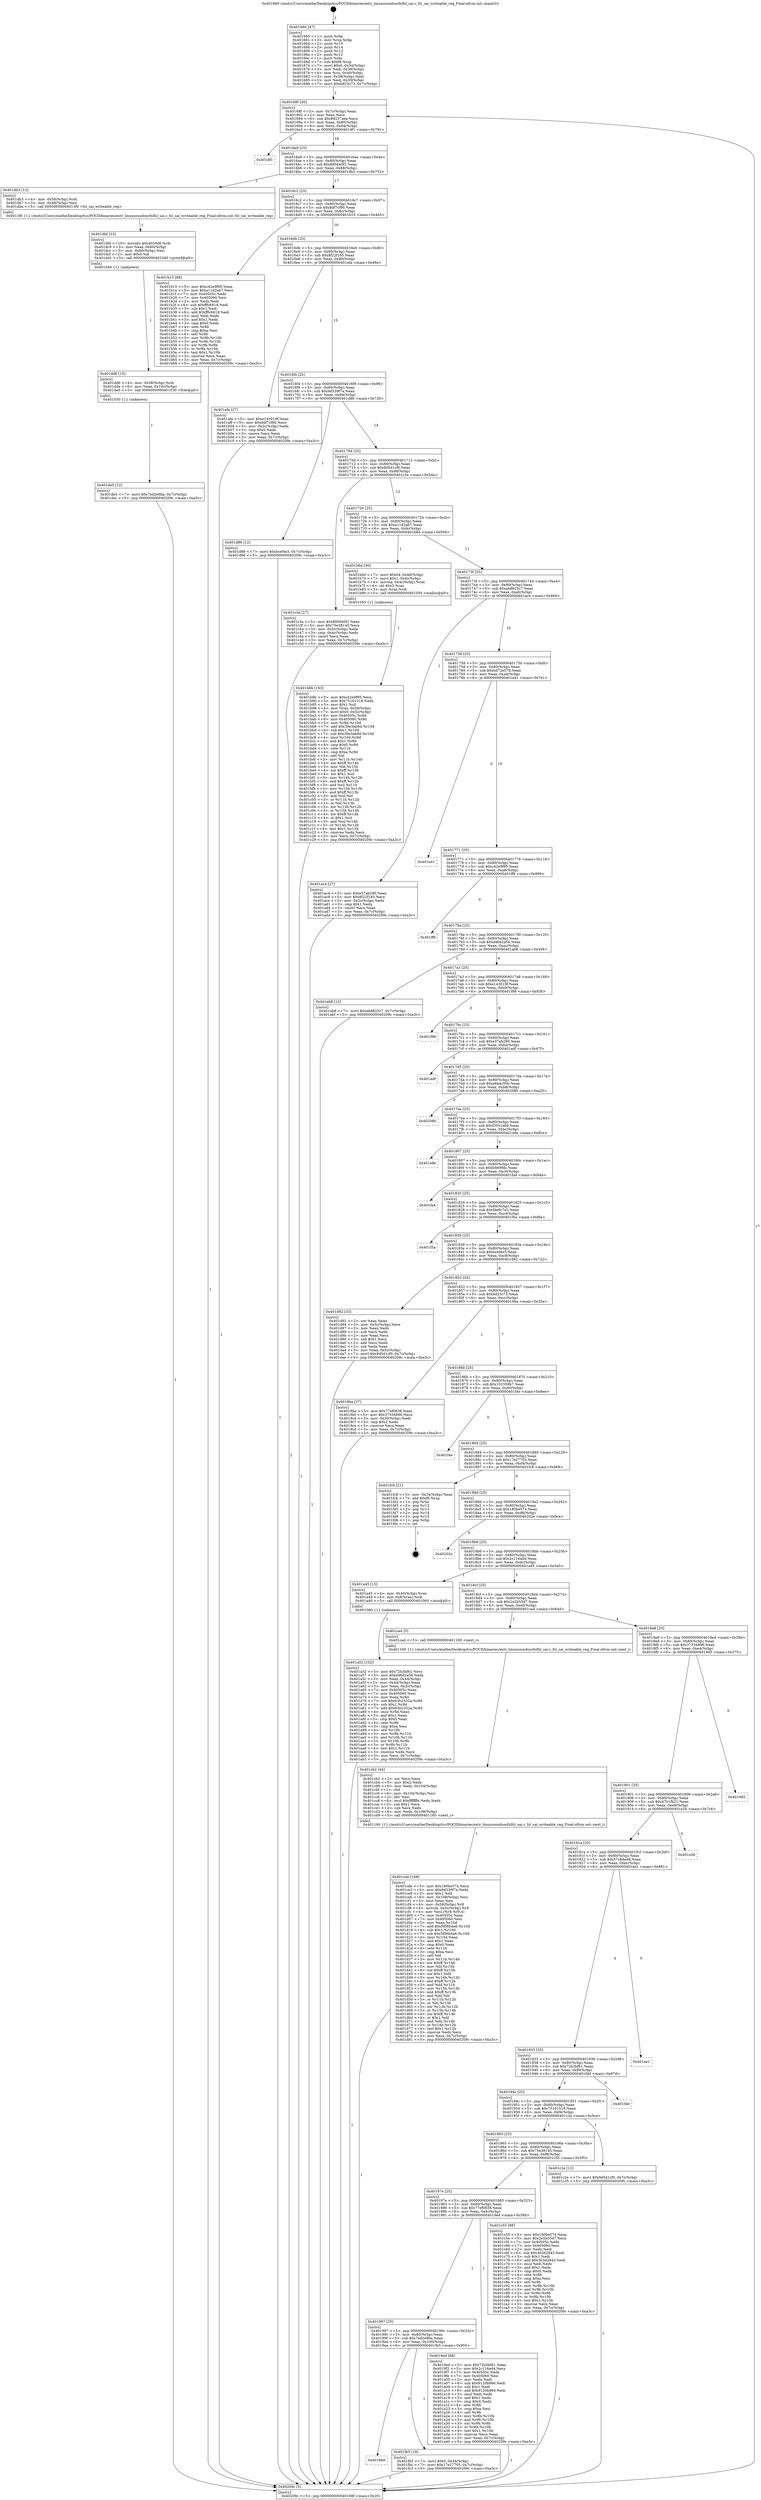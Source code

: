 digraph "0x401660" {
  label = "0x401660 (/mnt/c/Users/mathe/Desktop/tcc/POCII/binaries/extr_linuxsoundsocfslfsl_sai.c_fsl_sai_writeable_reg_Final-ollvm.out::main(0))"
  labelloc = "t"
  node[shape=record]

  Entry [label="",width=0.3,height=0.3,shape=circle,fillcolor=black,style=filled]
  "0x40168f" [label="{
     0x40168f [26]\l
     | [instrs]\l
     &nbsp;&nbsp;0x40168f \<+3\>: mov -0x7c(%rbp),%eax\l
     &nbsp;&nbsp;0x401692 \<+2\>: mov %eax,%ecx\l
     &nbsp;&nbsp;0x401694 \<+6\>: sub $0x89257aee,%ecx\l
     &nbsp;&nbsp;0x40169a \<+3\>: mov %eax,-0x80(%rbp)\l
     &nbsp;&nbsp;0x40169d \<+6\>: mov %ecx,-0x84(%rbp)\l
     &nbsp;&nbsp;0x4016a3 \<+6\>: je 0000000000401df1 \<main+0x791\>\l
  }"]
  "0x401df1" [label="{
     0x401df1\l
  }", style=dashed]
  "0x4016a9" [label="{
     0x4016a9 [25]\l
     | [instrs]\l
     &nbsp;&nbsp;0x4016a9 \<+5\>: jmp 00000000004016ae \<main+0x4e\>\l
     &nbsp;&nbsp;0x4016ae \<+3\>: mov -0x80(%rbp),%eax\l
     &nbsp;&nbsp;0x4016b1 \<+5\>: sub $0x895640f1,%eax\l
     &nbsp;&nbsp;0x4016b6 \<+6\>: mov %eax,-0x88(%rbp)\l
     &nbsp;&nbsp;0x4016bc \<+6\>: je 0000000000401db3 \<main+0x753\>\l
  }"]
  Exit [label="",width=0.3,height=0.3,shape=circle,fillcolor=black,style=filled,peripheries=2]
  "0x401db3" [label="{
     0x401db3 [12]\l
     | [instrs]\l
     &nbsp;&nbsp;0x401db3 \<+4\>: mov -0x58(%rbp),%rdi\l
     &nbsp;&nbsp;0x401db7 \<+3\>: mov -0x48(%rbp),%esi\l
     &nbsp;&nbsp;0x401dba \<+5\>: call 00000000004013f0 \<fsl_sai_writeable_reg\>\l
     | [calls]\l
     &nbsp;&nbsp;0x4013f0 \{1\} (/mnt/c/Users/mathe/Desktop/tcc/POCII/binaries/extr_linuxsoundsocfslfsl_sai.c_fsl_sai_writeable_reg_Final-ollvm.out::fsl_sai_writeable_reg)\l
  }"]
  "0x4016c2" [label="{
     0x4016c2 [25]\l
     | [instrs]\l
     &nbsp;&nbsp;0x4016c2 \<+5\>: jmp 00000000004016c7 \<main+0x67\>\l
     &nbsp;&nbsp;0x4016c7 \<+3\>: mov -0x80(%rbp),%eax\l
     &nbsp;&nbsp;0x4016ca \<+5\>: sub $0x8df7cf90,%eax\l
     &nbsp;&nbsp;0x4016cf \<+6\>: mov %eax,-0x8c(%rbp)\l
     &nbsp;&nbsp;0x4016d5 \<+6\>: je 0000000000401b15 \<main+0x4b5\>\l
  }"]
  "0x4019b0" [label="{
     0x4019b0\l
  }", style=dashed]
  "0x401b15" [label="{
     0x401b15 [88]\l
     | [instrs]\l
     &nbsp;&nbsp;0x401b15 \<+5\>: mov $0xc42e9f95,%eax\l
     &nbsp;&nbsp;0x401b1a \<+5\>: mov $0xa11d2ab7,%ecx\l
     &nbsp;&nbsp;0x401b1f \<+7\>: mov 0x40505c,%edx\l
     &nbsp;&nbsp;0x401b26 \<+7\>: mov 0x405060,%esi\l
     &nbsp;&nbsp;0x401b2d \<+2\>: mov %edx,%edi\l
     &nbsp;&nbsp;0x401b2f \<+6\>: sub $0xfffc6618,%edi\l
     &nbsp;&nbsp;0x401b35 \<+3\>: sub $0x1,%edi\l
     &nbsp;&nbsp;0x401b38 \<+6\>: add $0xfffc6618,%edi\l
     &nbsp;&nbsp;0x401b3e \<+3\>: imul %edi,%edx\l
     &nbsp;&nbsp;0x401b41 \<+3\>: and $0x1,%edx\l
     &nbsp;&nbsp;0x401b44 \<+3\>: cmp $0x0,%edx\l
     &nbsp;&nbsp;0x401b47 \<+4\>: sete %r8b\l
     &nbsp;&nbsp;0x401b4b \<+3\>: cmp $0xa,%esi\l
     &nbsp;&nbsp;0x401b4e \<+4\>: setl %r9b\l
     &nbsp;&nbsp;0x401b52 \<+3\>: mov %r8b,%r10b\l
     &nbsp;&nbsp;0x401b55 \<+3\>: and %r9b,%r10b\l
     &nbsp;&nbsp;0x401b58 \<+3\>: xor %r9b,%r8b\l
     &nbsp;&nbsp;0x401b5b \<+3\>: or %r8b,%r10b\l
     &nbsp;&nbsp;0x401b5e \<+4\>: test $0x1,%r10b\l
     &nbsp;&nbsp;0x401b62 \<+3\>: cmovne %ecx,%eax\l
     &nbsp;&nbsp;0x401b65 \<+3\>: mov %eax,-0x7c(%rbp)\l
     &nbsp;&nbsp;0x401b68 \<+5\>: jmp 000000000040209c \<main+0xa3c\>\l
  }"]
  "0x4016db" [label="{
     0x4016db [25]\l
     | [instrs]\l
     &nbsp;&nbsp;0x4016db \<+5\>: jmp 00000000004016e0 \<main+0x80\>\l
     &nbsp;&nbsp;0x4016e0 \<+3\>: mov -0x80(%rbp),%eax\l
     &nbsp;&nbsp;0x4016e3 \<+5\>: sub $0x8f22f165,%eax\l
     &nbsp;&nbsp;0x4016e8 \<+6\>: mov %eax,-0x90(%rbp)\l
     &nbsp;&nbsp;0x4016ee \<+6\>: je 0000000000401afa \<main+0x49a\>\l
  }"]
  "0x401fb5" [label="{
     0x401fb5 [19]\l
     | [instrs]\l
     &nbsp;&nbsp;0x401fb5 \<+7\>: movl $0x0,-0x34(%rbp)\l
     &nbsp;&nbsp;0x401fbc \<+7\>: movl $0x17e27705,-0x7c(%rbp)\l
     &nbsp;&nbsp;0x401fc3 \<+5\>: jmp 000000000040209c \<main+0xa3c\>\l
  }"]
  "0x401afa" [label="{
     0x401afa [27]\l
     | [instrs]\l
     &nbsp;&nbsp;0x401afa \<+5\>: mov $0xe143019f,%eax\l
     &nbsp;&nbsp;0x401aff \<+5\>: mov $0x8df7cf90,%ecx\l
     &nbsp;&nbsp;0x401b04 \<+3\>: mov -0x2c(%rbp),%edx\l
     &nbsp;&nbsp;0x401b07 \<+3\>: cmp $0x0,%edx\l
     &nbsp;&nbsp;0x401b0a \<+3\>: cmove %ecx,%eax\l
     &nbsp;&nbsp;0x401b0d \<+3\>: mov %eax,-0x7c(%rbp)\l
     &nbsp;&nbsp;0x401b10 \<+5\>: jmp 000000000040209c \<main+0xa3c\>\l
  }"]
  "0x4016f4" [label="{
     0x4016f4 [25]\l
     | [instrs]\l
     &nbsp;&nbsp;0x4016f4 \<+5\>: jmp 00000000004016f9 \<main+0x99\>\l
     &nbsp;&nbsp;0x4016f9 \<+3\>: mov -0x80(%rbp),%eax\l
     &nbsp;&nbsp;0x4016fc \<+5\>: sub $0x9d539f7a,%eax\l
     &nbsp;&nbsp;0x401701 \<+6\>: mov %eax,-0x94(%rbp)\l
     &nbsp;&nbsp;0x401707 \<+6\>: je 0000000000401d86 \<main+0x726\>\l
  }"]
  "0x401de5" [label="{
     0x401de5 [12]\l
     | [instrs]\l
     &nbsp;&nbsp;0x401de5 \<+7\>: movl $0x7ed2e9ba,-0x7c(%rbp)\l
     &nbsp;&nbsp;0x401dec \<+5\>: jmp 000000000040209c \<main+0xa3c\>\l
  }"]
  "0x401d86" [label="{
     0x401d86 [12]\l
     | [instrs]\l
     &nbsp;&nbsp;0x401d86 \<+7\>: movl $0xbcef4e3,-0x7c(%rbp)\l
     &nbsp;&nbsp;0x401d8d \<+5\>: jmp 000000000040209c \<main+0xa3c\>\l
  }"]
  "0x40170d" [label="{
     0x40170d [25]\l
     | [instrs]\l
     &nbsp;&nbsp;0x40170d \<+5\>: jmp 0000000000401712 \<main+0xb2\>\l
     &nbsp;&nbsp;0x401712 \<+3\>: mov -0x80(%rbp),%eax\l
     &nbsp;&nbsp;0x401715 \<+5\>: sub $0x9d5d1cf0,%eax\l
     &nbsp;&nbsp;0x40171a \<+6\>: mov %eax,-0x98(%rbp)\l
     &nbsp;&nbsp;0x401720 \<+6\>: je 0000000000401c3a \<main+0x5da\>\l
  }"]
  "0x401dd6" [label="{
     0x401dd6 [15]\l
     | [instrs]\l
     &nbsp;&nbsp;0x401dd6 \<+4\>: mov -0x58(%rbp),%rdi\l
     &nbsp;&nbsp;0x401dda \<+6\>: mov %eax,-0x10c(%rbp)\l
     &nbsp;&nbsp;0x401de0 \<+5\>: call 0000000000401030 \<free@plt\>\l
     | [calls]\l
     &nbsp;&nbsp;0x401030 \{1\} (unknown)\l
  }"]
  "0x401c3a" [label="{
     0x401c3a [27]\l
     | [instrs]\l
     &nbsp;&nbsp;0x401c3a \<+5\>: mov $0x895640f1,%eax\l
     &nbsp;&nbsp;0x401c3f \<+5\>: mov $0x75e38145,%ecx\l
     &nbsp;&nbsp;0x401c44 \<+3\>: mov -0x5c(%rbp),%edx\l
     &nbsp;&nbsp;0x401c47 \<+3\>: cmp -0x4c(%rbp),%edx\l
     &nbsp;&nbsp;0x401c4a \<+3\>: cmovl %ecx,%eax\l
     &nbsp;&nbsp;0x401c4d \<+3\>: mov %eax,-0x7c(%rbp)\l
     &nbsp;&nbsp;0x401c50 \<+5\>: jmp 000000000040209c \<main+0xa3c\>\l
  }"]
  "0x401726" [label="{
     0x401726 [25]\l
     | [instrs]\l
     &nbsp;&nbsp;0x401726 \<+5\>: jmp 000000000040172b \<main+0xcb\>\l
     &nbsp;&nbsp;0x40172b \<+3\>: mov -0x80(%rbp),%eax\l
     &nbsp;&nbsp;0x40172e \<+5\>: sub $0xa11d2ab7,%eax\l
     &nbsp;&nbsp;0x401733 \<+6\>: mov %eax,-0x9c(%rbp)\l
     &nbsp;&nbsp;0x401739 \<+6\>: je 0000000000401b6d \<main+0x50d\>\l
  }"]
  "0x401dbf" [label="{
     0x401dbf [23]\l
     | [instrs]\l
     &nbsp;&nbsp;0x401dbf \<+10\>: movabs $0x4030d6,%rdi\l
     &nbsp;&nbsp;0x401dc9 \<+3\>: mov %eax,-0x60(%rbp)\l
     &nbsp;&nbsp;0x401dcc \<+3\>: mov -0x60(%rbp),%esi\l
     &nbsp;&nbsp;0x401dcf \<+2\>: mov $0x0,%al\l
     &nbsp;&nbsp;0x401dd1 \<+5\>: call 0000000000401040 \<printf@plt\>\l
     | [calls]\l
     &nbsp;&nbsp;0x401040 \{1\} (unknown)\l
  }"]
  "0x401b6d" [label="{
     0x401b6d [30]\l
     | [instrs]\l
     &nbsp;&nbsp;0x401b6d \<+7\>: movl $0x64,-0x48(%rbp)\l
     &nbsp;&nbsp;0x401b74 \<+7\>: movl $0x1,-0x4c(%rbp)\l
     &nbsp;&nbsp;0x401b7b \<+4\>: movslq -0x4c(%rbp),%rax\l
     &nbsp;&nbsp;0x401b7f \<+4\>: shl $0x2,%rax\l
     &nbsp;&nbsp;0x401b83 \<+3\>: mov %rax,%rdi\l
     &nbsp;&nbsp;0x401b86 \<+5\>: call 0000000000401050 \<malloc@plt\>\l
     | [calls]\l
     &nbsp;&nbsp;0x401050 \{1\} (unknown)\l
  }"]
  "0x40173f" [label="{
     0x40173f [25]\l
     | [instrs]\l
     &nbsp;&nbsp;0x40173f \<+5\>: jmp 0000000000401744 \<main+0xe4\>\l
     &nbsp;&nbsp;0x401744 \<+3\>: mov -0x80(%rbp),%eax\l
     &nbsp;&nbsp;0x401747 \<+5\>: sub $0xab8825c7,%eax\l
     &nbsp;&nbsp;0x40174c \<+6\>: mov %eax,-0xa0(%rbp)\l
     &nbsp;&nbsp;0x401752 \<+6\>: je 0000000000401ac4 \<main+0x464\>\l
  }"]
  "0x401cde" [label="{
     0x401cde [168]\l
     | [instrs]\l
     &nbsp;&nbsp;0x401cde \<+5\>: mov $0x180be574,%ecx\l
     &nbsp;&nbsp;0x401ce3 \<+5\>: mov $0x9d539f7a,%edx\l
     &nbsp;&nbsp;0x401ce8 \<+3\>: mov $0x1,%dil\l
     &nbsp;&nbsp;0x401ceb \<+6\>: mov -0x108(%rbp),%esi\l
     &nbsp;&nbsp;0x401cf1 \<+3\>: imul %eax,%esi\l
     &nbsp;&nbsp;0x401cf4 \<+4\>: mov -0x58(%rbp),%r8\l
     &nbsp;&nbsp;0x401cf8 \<+4\>: movslq -0x5c(%rbp),%r9\l
     &nbsp;&nbsp;0x401cfc \<+4\>: mov %esi,(%r8,%r9,4)\l
     &nbsp;&nbsp;0x401d00 \<+7\>: mov 0x40505c,%eax\l
     &nbsp;&nbsp;0x401d07 \<+7\>: mov 0x405060,%esi\l
     &nbsp;&nbsp;0x401d0e \<+3\>: mov %eax,%r10d\l
     &nbsp;&nbsp;0x401d11 \<+7\>: add $0x5f06b4a6,%r10d\l
     &nbsp;&nbsp;0x401d18 \<+4\>: sub $0x1,%r10d\l
     &nbsp;&nbsp;0x401d1c \<+7\>: sub $0x5f06b4a6,%r10d\l
     &nbsp;&nbsp;0x401d23 \<+4\>: imul %r10d,%eax\l
     &nbsp;&nbsp;0x401d27 \<+3\>: and $0x1,%eax\l
     &nbsp;&nbsp;0x401d2a \<+3\>: cmp $0x0,%eax\l
     &nbsp;&nbsp;0x401d2d \<+4\>: sete %r11b\l
     &nbsp;&nbsp;0x401d31 \<+3\>: cmp $0xa,%esi\l
     &nbsp;&nbsp;0x401d34 \<+3\>: setl %bl\l
     &nbsp;&nbsp;0x401d37 \<+3\>: mov %r11b,%r14b\l
     &nbsp;&nbsp;0x401d3a \<+4\>: xor $0xff,%r14b\l
     &nbsp;&nbsp;0x401d3e \<+3\>: mov %bl,%r15b\l
     &nbsp;&nbsp;0x401d41 \<+4\>: xor $0xff,%r15b\l
     &nbsp;&nbsp;0x401d45 \<+4\>: xor $0x1,%dil\l
     &nbsp;&nbsp;0x401d49 \<+3\>: mov %r14b,%r12b\l
     &nbsp;&nbsp;0x401d4c \<+4\>: and $0xff,%r12b\l
     &nbsp;&nbsp;0x401d50 \<+3\>: and %dil,%r11b\l
     &nbsp;&nbsp;0x401d53 \<+3\>: mov %r15b,%r13b\l
     &nbsp;&nbsp;0x401d56 \<+4\>: and $0xff,%r13b\l
     &nbsp;&nbsp;0x401d5a \<+3\>: and %dil,%bl\l
     &nbsp;&nbsp;0x401d5d \<+3\>: or %r11b,%r12b\l
     &nbsp;&nbsp;0x401d60 \<+3\>: or %bl,%r13b\l
     &nbsp;&nbsp;0x401d63 \<+3\>: xor %r13b,%r12b\l
     &nbsp;&nbsp;0x401d66 \<+3\>: or %r15b,%r14b\l
     &nbsp;&nbsp;0x401d69 \<+4\>: xor $0xff,%r14b\l
     &nbsp;&nbsp;0x401d6d \<+4\>: or $0x1,%dil\l
     &nbsp;&nbsp;0x401d71 \<+3\>: and %dil,%r14b\l
     &nbsp;&nbsp;0x401d74 \<+3\>: or %r14b,%r12b\l
     &nbsp;&nbsp;0x401d77 \<+4\>: test $0x1,%r12b\l
     &nbsp;&nbsp;0x401d7b \<+3\>: cmovne %edx,%ecx\l
     &nbsp;&nbsp;0x401d7e \<+3\>: mov %ecx,-0x7c(%rbp)\l
     &nbsp;&nbsp;0x401d81 \<+5\>: jmp 000000000040209c \<main+0xa3c\>\l
  }"]
  "0x401ac4" [label="{
     0x401ac4 [27]\l
     | [instrs]\l
     &nbsp;&nbsp;0x401ac4 \<+5\>: mov $0xe37ab290,%eax\l
     &nbsp;&nbsp;0x401ac9 \<+5\>: mov $0x8f22f165,%ecx\l
     &nbsp;&nbsp;0x401ace \<+3\>: mov -0x2c(%rbp),%edx\l
     &nbsp;&nbsp;0x401ad1 \<+3\>: cmp $0x1,%edx\l
     &nbsp;&nbsp;0x401ad4 \<+3\>: cmovl %ecx,%eax\l
     &nbsp;&nbsp;0x401ad7 \<+3\>: mov %eax,-0x7c(%rbp)\l
     &nbsp;&nbsp;0x401ada \<+5\>: jmp 000000000040209c \<main+0xa3c\>\l
  }"]
  "0x401758" [label="{
     0x401758 [25]\l
     | [instrs]\l
     &nbsp;&nbsp;0x401758 \<+5\>: jmp 000000000040175d \<main+0xfd\>\l
     &nbsp;&nbsp;0x40175d \<+3\>: mov -0x80(%rbp),%eax\l
     &nbsp;&nbsp;0x401760 \<+5\>: sub $0xbd72e578,%eax\l
     &nbsp;&nbsp;0x401765 \<+6\>: mov %eax,-0xa4(%rbp)\l
     &nbsp;&nbsp;0x40176b \<+6\>: je 0000000000401e41 \<main+0x7e1\>\l
  }"]
  "0x401cb2" [label="{
     0x401cb2 [44]\l
     | [instrs]\l
     &nbsp;&nbsp;0x401cb2 \<+2\>: xor %ecx,%ecx\l
     &nbsp;&nbsp;0x401cb4 \<+5\>: mov $0x2,%edx\l
     &nbsp;&nbsp;0x401cb9 \<+6\>: mov %edx,-0x104(%rbp)\l
     &nbsp;&nbsp;0x401cbf \<+1\>: cltd\l
     &nbsp;&nbsp;0x401cc0 \<+6\>: mov -0x104(%rbp),%esi\l
     &nbsp;&nbsp;0x401cc6 \<+2\>: idiv %esi\l
     &nbsp;&nbsp;0x401cc8 \<+6\>: imul $0xfffffffe,%edx,%edx\l
     &nbsp;&nbsp;0x401cce \<+3\>: sub $0x1,%ecx\l
     &nbsp;&nbsp;0x401cd1 \<+2\>: sub %ecx,%edx\l
     &nbsp;&nbsp;0x401cd3 \<+6\>: mov %edx,-0x108(%rbp)\l
     &nbsp;&nbsp;0x401cd9 \<+5\>: call 0000000000401160 \<next_i\>\l
     | [calls]\l
     &nbsp;&nbsp;0x401160 \{1\} (/mnt/c/Users/mathe/Desktop/tcc/POCII/binaries/extr_linuxsoundsocfslfsl_sai.c_fsl_sai_writeable_reg_Final-ollvm.out::next_i)\l
  }"]
  "0x401e41" [label="{
     0x401e41\l
  }", style=dashed]
  "0x401771" [label="{
     0x401771 [25]\l
     | [instrs]\l
     &nbsp;&nbsp;0x401771 \<+5\>: jmp 0000000000401776 \<main+0x116\>\l
     &nbsp;&nbsp;0x401776 \<+3\>: mov -0x80(%rbp),%eax\l
     &nbsp;&nbsp;0x401779 \<+5\>: sub $0xc42e9f95,%eax\l
     &nbsp;&nbsp;0x40177e \<+6\>: mov %eax,-0xa8(%rbp)\l
     &nbsp;&nbsp;0x401784 \<+6\>: je 0000000000401ff9 \<main+0x999\>\l
  }"]
  "0x401b8b" [label="{
     0x401b8b [163]\l
     | [instrs]\l
     &nbsp;&nbsp;0x401b8b \<+5\>: mov $0xc42e9f95,%ecx\l
     &nbsp;&nbsp;0x401b90 \<+5\>: mov $0x75161518,%edx\l
     &nbsp;&nbsp;0x401b95 \<+3\>: mov $0x1,%sil\l
     &nbsp;&nbsp;0x401b98 \<+4\>: mov %rax,-0x58(%rbp)\l
     &nbsp;&nbsp;0x401b9c \<+7\>: movl $0x0,-0x5c(%rbp)\l
     &nbsp;&nbsp;0x401ba3 \<+8\>: mov 0x40505c,%r8d\l
     &nbsp;&nbsp;0x401bab \<+8\>: mov 0x405060,%r9d\l
     &nbsp;&nbsp;0x401bb3 \<+3\>: mov %r8d,%r10d\l
     &nbsp;&nbsp;0x401bb6 \<+7\>: add $0x39e3ab9d,%r10d\l
     &nbsp;&nbsp;0x401bbd \<+4\>: sub $0x1,%r10d\l
     &nbsp;&nbsp;0x401bc1 \<+7\>: sub $0x39e3ab9d,%r10d\l
     &nbsp;&nbsp;0x401bc8 \<+4\>: imul %r10d,%r8d\l
     &nbsp;&nbsp;0x401bcc \<+4\>: and $0x1,%r8d\l
     &nbsp;&nbsp;0x401bd0 \<+4\>: cmp $0x0,%r8d\l
     &nbsp;&nbsp;0x401bd4 \<+4\>: sete %r11b\l
     &nbsp;&nbsp;0x401bd8 \<+4\>: cmp $0xa,%r9d\l
     &nbsp;&nbsp;0x401bdc \<+3\>: setl %bl\l
     &nbsp;&nbsp;0x401bdf \<+3\>: mov %r11b,%r14b\l
     &nbsp;&nbsp;0x401be2 \<+4\>: xor $0xff,%r14b\l
     &nbsp;&nbsp;0x401be6 \<+3\>: mov %bl,%r15b\l
     &nbsp;&nbsp;0x401be9 \<+4\>: xor $0xff,%r15b\l
     &nbsp;&nbsp;0x401bed \<+4\>: xor $0x1,%sil\l
     &nbsp;&nbsp;0x401bf1 \<+3\>: mov %r14b,%r12b\l
     &nbsp;&nbsp;0x401bf4 \<+4\>: and $0xff,%r12b\l
     &nbsp;&nbsp;0x401bf8 \<+3\>: and %sil,%r11b\l
     &nbsp;&nbsp;0x401bfb \<+3\>: mov %r15b,%r13b\l
     &nbsp;&nbsp;0x401bfe \<+4\>: and $0xff,%r13b\l
     &nbsp;&nbsp;0x401c02 \<+3\>: and %sil,%bl\l
     &nbsp;&nbsp;0x401c05 \<+3\>: or %r11b,%r12b\l
     &nbsp;&nbsp;0x401c08 \<+3\>: or %bl,%r13b\l
     &nbsp;&nbsp;0x401c0b \<+3\>: xor %r13b,%r12b\l
     &nbsp;&nbsp;0x401c0e \<+3\>: or %r15b,%r14b\l
     &nbsp;&nbsp;0x401c11 \<+4\>: xor $0xff,%r14b\l
     &nbsp;&nbsp;0x401c15 \<+4\>: or $0x1,%sil\l
     &nbsp;&nbsp;0x401c19 \<+3\>: and %sil,%r14b\l
     &nbsp;&nbsp;0x401c1c \<+3\>: or %r14b,%r12b\l
     &nbsp;&nbsp;0x401c1f \<+4\>: test $0x1,%r12b\l
     &nbsp;&nbsp;0x401c23 \<+3\>: cmovne %edx,%ecx\l
     &nbsp;&nbsp;0x401c26 \<+3\>: mov %ecx,-0x7c(%rbp)\l
     &nbsp;&nbsp;0x401c29 \<+5\>: jmp 000000000040209c \<main+0xa3c\>\l
  }"]
  "0x401ff9" [label="{
     0x401ff9\l
  }", style=dashed]
  "0x40178a" [label="{
     0x40178a [25]\l
     | [instrs]\l
     &nbsp;&nbsp;0x40178a \<+5\>: jmp 000000000040178f \<main+0x12f\>\l
     &nbsp;&nbsp;0x40178f \<+3\>: mov -0x80(%rbp),%eax\l
     &nbsp;&nbsp;0x401792 \<+5\>: sub $0xd46d2a56,%eax\l
     &nbsp;&nbsp;0x401797 \<+6\>: mov %eax,-0xac(%rbp)\l
     &nbsp;&nbsp;0x40179d \<+6\>: je 0000000000401ab8 \<main+0x458\>\l
  }"]
  "0x401a52" [label="{
     0x401a52 [102]\l
     | [instrs]\l
     &nbsp;&nbsp;0x401a52 \<+5\>: mov $0x72b3bf61,%ecx\l
     &nbsp;&nbsp;0x401a57 \<+5\>: mov $0xd46d2a56,%edx\l
     &nbsp;&nbsp;0x401a5c \<+3\>: mov %eax,-0x44(%rbp)\l
     &nbsp;&nbsp;0x401a5f \<+3\>: mov -0x44(%rbp),%eax\l
     &nbsp;&nbsp;0x401a62 \<+3\>: mov %eax,-0x2c(%rbp)\l
     &nbsp;&nbsp;0x401a65 \<+7\>: mov 0x40505c,%eax\l
     &nbsp;&nbsp;0x401a6c \<+7\>: mov 0x405060,%esi\l
     &nbsp;&nbsp;0x401a73 \<+3\>: mov %eax,%r8d\l
     &nbsp;&nbsp;0x401a76 \<+7\>: sub $0x63b2332a,%r8d\l
     &nbsp;&nbsp;0x401a7d \<+4\>: sub $0x1,%r8d\l
     &nbsp;&nbsp;0x401a81 \<+7\>: add $0x63b2332a,%r8d\l
     &nbsp;&nbsp;0x401a88 \<+4\>: imul %r8d,%eax\l
     &nbsp;&nbsp;0x401a8c \<+3\>: and $0x1,%eax\l
     &nbsp;&nbsp;0x401a8f \<+3\>: cmp $0x0,%eax\l
     &nbsp;&nbsp;0x401a92 \<+4\>: sete %r9b\l
     &nbsp;&nbsp;0x401a96 \<+3\>: cmp $0xa,%esi\l
     &nbsp;&nbsp;0x401a99 \<+4\>: setl %r10b\l
     &nbsp;&nbsp;0x401a9d \<+3\>: mov %r9b,%r11b\l
     &nbsp;&nbsp;0x401aa0 \<+3\>: and %r10b,%r11b\l
     &nbsp;&nbsp;0x401aa3 \<+3\>: xor %r10b,%r9b\l
     &nbsp;&nbsp;0x401aa6 \<+3\>: or %r9b,%r11b\l
     &nbsp;&nbsp;0x401aa9 \<+4\>: test $0x1,%r11b\l
     &nbsp;&nbsp;0x401aad \<+3\>: cmovne %edx,%ecx\l
     &nbsp;&nbsp;0x401ab0 \<+3\>: mov %ecx,-0x7c(%rbp)\l
     &nbsp;&nbsp;0x401ab3 \<+5\>: jmp 000000000040209c \<main+0xa3c\>\l
  }"]
  "0x401ab8" [label="{
     0x401ab8 [12]\l
     | [instrs]\l
     &nbsp;&nbsp;0x401ab8 \<+7\>: movl $0xab8825c7,-0x7c(%rbp)\l
     &nbsp;&nbsp;0x401abf \<+5\>: jmp 000000000040209c \<main+0xa3c\>\l
  }"]
  "0x4017a3" [label="{
     0x4017a3 [25]\l
     | [instrs]\l
     &nbsp;&nbsp;0x4017a3 \<+5\>: jmp 00000000004017a8 \<main+0x148\>\l
     &nbsp;&nbsp;0x4017a8 \<+3\>: mov -0x80(%rbp),%eax\l
     &nbsp;&nbsp;0x4017ab \<+5\>: sub $0xe143019f,%eax\l
     &nbsp;&nbsp;0x4017b0 \<+6\>: mov %eax,-0xb0(%rbp)\l
     &nbsp;&nbsp;0x4017b6 \<+6\>: je 0000000000401f98 \<main+0x938\>\l
  }"]
  "0x401997" [label="{
     0x401997 [25]\l
     | [instrs]\l
     &nbsp;&nbsp;0x401997 \<+5\>: jmp 000000000040199c \<main+0x33c\>\l
     &nbsp;&nbsp;0x40199c \<+3\>: mov -0x80(%rbp),%eax\l
     &nbsp;&nbsp;0x40199f \<+5\>: sub $0x7ed2e9ba,%eax\l
     &nbsp;&nbsp;0x4019a4 \<+6\>: mov %eax,-0x100(%rbp)\l
     &nbsp;&nbsp;0x4019aa \<+6\>: je 0000000000401fb5 \<main+0x955\>\l
  }"]
  "0x401f98" [label="{
     0x401f98\l
  }", style=dashed]
  "0x4017bc" [label="{
     0x4017bc [25]\l
     | [instrs]\l
     &nbsp;&nbsp;0x4017bc \<+5\>: jmp 00000000004017c1 \<main+0x161\>\l
     &nbsp;&nbsp;0x4017c1 \<+3\>: mov -0x80(%rbp),%eax\l
     &nbsp;&nbsp;0x4017c4 \<+5\>: sub $0xe37ab290,%eax\l
     &nbsp;&nbsp;0x4017c9 \<+6\>: mov %eax,-0xb4(%rbp)\l
     &nbsp;&nbsp;0x4017cf \<+6\>: je 0000000000401adf \<main+0x47f\>\l
  }"]
  "0x4019ed" [label="{
     0x4019ed [88]\l
     | [instrs]\l
     &nbsp;&nbsp;0x4019ed \<+5\>: mov $0x72b3bf61,%eax\l
     &nbsp;&nbsp;0x4019f2 \<+5\>: mov $0x2c116ad4,%ecx\l
     &nbsp;&nbsp;0x4019f7 \<+7\>: mov 0x40505c,%edx\l
     &nbsp;&nbsp;0x4019fe \<+7\>: mov 0x405060,%esi\l
     &nbsp;&nbsp;0x401a05 \<+2\>: mov %edx,%edi\l
     &nbsp;&nbsp;0x401a07 \<+6\>: sub $0x9120b966,%edi\l
     &nbsp;&nbsp;0x401a0d \<+3\>: sub $0x1,%edi\l
     &nbsp;&nbsp;0x401a10 \<+6\>: add $0x9120b966,%edi\l
     &nbsp;&nbsp;0x401a16 \<+3\>: imul %edi,%edx\l
     &nbsp;&nbsp;0x401a19 \<+3\>: and $0x1,%edx\l
     &nbsp;&nbsp;0x401a1c \<+3\>: cmp $0x0,%edx\l
     &nbsp;&nbsp;0x401a1f \<+4\>: sete %r8b\l
     &nbsp;&nbsp;0x401a23 \<+3\>: cmp $0xa,%esi\l
     &nbsp;&nbsp;0x401a26 \<+4\>: setl %r9b\l
     &nbsp;&nbsp;0x401a2a \<+3\>: mov %r8b,%r10b\l
     &nbsp;&nbsp;0x401a2d \<+3\>: and %r9b,%r10b\l
     &nbsp;&nbsp;0x401a30 \<+3\>: xor %r9b,%r8b\l
     &nbsp;&nbsp;0x401a33 \<+3\>: or %r8b,%r10b\l
     &nbsp;&nbsp;0x401a36 \<+4\>: test $0x1,%r10b\l
     &nbsp;&nbsp;0x401a3a \<+3\>: cmovne %ecx,%eax\l
     &nbsp;&nbsp;0x401a3d \<+3\>: mov %eax,-0x7c(%rbp)\l
     &nbsp;&nbsp;0x401a40 \<+5\>: jmp 000000000040209c \<main+0xa3c\>\l
  }"]
  "0x401adf" [label="{
     0x401adf\l
  }", style=dashed]
  "0x4017d5" [label="{
     0x4017d5 [25]\l
     | [instrs]\l
     &nbsp;&nbsp;0x4017d5 \<+5\>: jmp 00000000004017da \<main+0x17a\>\l
     &nbsp;&nbsp;0x4017da \<+3\>: mov -0x80(%rbp),%eax\l
     &nbsp;&nbsp;0x4017dd \<+5\>: sub $0xe6a4c50b,%eax\l
     &nbsp;&nbsp;0x4017e2 \<+6\>: mov %eax,-0xb8(%rbp)\l
     &nbsp;&nbsp;0x4017e8 \<+6\>: je 0000000000402080 \<main+0xa20\>\l
  }"]
  "0x40197e" [label="{
     0x40197e [25]\l
     | [instrs]\l
     &nbsp;&nbsp;0x40197e \<+5\>: jmp 0000000000401983 \<main+0x323\>\l
     &nbsp;&nbsp;0x401983 \<+3\>: mov -0x80(%rbp),%eax\l
     &nbsp;&nbsp;0x401986 \<+5\>: sub $0x77ef0838,%eax\l
     &nbsp;&nbsp;0x40198b \<+6\>: mov %eax,-0xfc(%rbp)\l
     &nbsp;&nbsp;0x401991 \<+6\>: je 00000000004019ed \<main+0x38d\>\l
  }"]
  "0x402080" [label="{
     0x402080\l
  }", style=dashed]
  "0x4017ee" [label="{
     0x4017ee [25]\l
     | [instrs]\l
     &nbsp;&nbsp;0x4017ee \<+5\>: jmp 00000000004017f3 \<main+0x193\>\l
     &nbsp;&nbsp;0x4017f3 \<+3\>: mov -0x80(%rbp),%eax\l
     &nbsp;&nbsp;0x4017f6 \<+5\>: sub $0xf3551eb9,%eax\l
     &nbsp;&nbsp;0x4017fb \<+6\>: mov %eax,-0xbc(%rbp)\l
     &nbsp;&nbsp;0x401801 \<+6\>: je 0000000000401e8e \<main+0x82e\>\l
  }"]
  "0x401c55" [label="{
     0x401c55 [88]\l
     | [instrs]\l
     &nbsp;&nbsp;0x401c55 \<+5\>: mov $0x180be574,%eax\l
     &nbsp;&nbsp;0x401c5a \<+5\>: mov $0x2e2b55d7,%ecx\l
     &nbsp;&nbsp;0x401c5f \<+7\>: mov 0x40505c,%edx\l
     &nbsp;&nbsp;0x401c66 \<+7\>: mov 0x405060,%esi\l
     &nbsp;&nbsp;0x401c6d \<+2\>: mov %edx,%edi\l
     &nbsp;&nbsp;0x401c6f \<+6\>: sub $0x363d2843,%edi\l
     &nbsp;&nbsp;0x401c75 \<+3\>: sub $0x1,%edi\l
     &nbsp;&nbsp;0x401c78 \<+6\>: add $0x363d2843,%edi\l
     &nbsp;&nbsp;0x401c7e \<+3\>: imul %edi,%edx\l
     &nbsp;&nbsp;0x401c81 \<+3\>: and $0x1,%edx\l
     &nbsp;&nbsp;0x401c84 \<+3\>: cmp $0x0,%edx\l
     &nbsp;&nbsp;0x401c87 \<+4\>: sete %r8b\l
     &nbsp;&nbsp;0x401c8b \<+3\>: cmp $0xa,%esi\l
     &nbsp;&nbsp;0x401c8e \<+4\>: setl %r9b\l
     &nbsp;&nbsp;0x401c92 \<+3\>: mov %r8b,%r10b\l
     &nbsp;&nbsp;0x401c95 \<+3\>: and %r9b,%r10b\l
     &nbsp;&nbsp;0x401c98 \<+3\>: xor %r9b,%r8b\l
     &nbsp;&nbsp;0x401c9b \<+3\>: or %r8b,%r10b\l
     &nbsp;&nbsp;0x401c9e \<+4\>: test $0x1,%r10b\l
     &nbsp;&nbsp;0x401ca2 \<+3\>: cmovne %ecx,%eax\l
     &nbsp;&nbsp;0x401ca5 \<+3\>: mov %eax,-0x7c(%rbp)\l
     &nbsp;&nbsp;0x401ca8 \<+5\>: jmp 000000000040209c \<main+0xa3c\>\l
  }"]
  "0x401e8e" [label="{
     0x401e8e\l
  }", style=dashed]
  "0x401807" [label="{
     0x401807 [25]\l
     | [instrs]\l
     &nbsp;&nbsp;0x401807 \<+5\>: jmp 000000000040180c \<main+0x1ac\>\l
     &nbsp;&nbsp;0x40180c \<+3\>: mov -0x80(%rbp),%eax\l
     &nbsp;&nbsp;0x40180f \<+5\>: sub $0xfcb69fdc,%eax\l
     &nbsp;&nbsp;0x401814 \<+6\>: mov %eax,-0xc0(%rbp)\l
     &nbsp;&nbsp;0x40181a \<+6\>: je 0000000000401fa4 \<main+0x944\>\l
  }"]
  "0x401965" [label="{
     0x401965 [25]\l
     | [instrs]\l
     &nbsp;&nbsp;0x401965 \<+5\>: jmp 000000000040196a \<main+0x30a\>\l
     &nbsp;&nbsp;0x40196a \<+3\>: mov -0x80(%rbp),%eax\l
     &nbsp;&nbsp;0x40196d \<+5\>: sub $0x75e38145,%eax\l
     &nbsp;&nbsp;0x401972 \<+6\>: mov %eax,-0xf8(%rbp)\l
     &nbsp;&nbsp;0x401978 \<+6\>: je 0000000000401c55 \<main+0x5f5\>\l
  }"]
  "0x401fa4" [label="{
     0x401fa4\l
  }", style=dashed]
  "0x401820" [label="{
     0x401820 [25]\l
     | [instrs]\l
     &nbsp;&nbsp;0x401820 \<+5\>: jmp 0000000000401825 \<main+0x1c5\>\l
     &nbsp;&nbsp;0x401825 \<+3\>: mov -0x80(%rbp),%eax\l
     &nbsp;&nbsp;0x401828 \<+5\>: sub $0xfde8c7e2,%eax\l
     &nbsp;&nbsp;0x40182d \<+6\>: mov %eax,-0xc4(%rbp)\l
     &nbsp;&nbsp;0x401833 \<+6\>: je 0000000000401f5a \<main+0x8fa\>\l
  }"]
  "0x401c2e" [label="{
     0x401c2e [12]\l
     | [instrs]\l
     &nbsp;&nbsp;0x401c2e \<+7\>: movl $0x9d5d1cf0,-0x7c(%rbp)\l
     &nbsp;&nbsp;0x401c35 \<+5\>: jmp 000000000040209c \<main+0xa3c\>\l
  }"]
  "0x401f5a" [label="{
     0x401f5a\l
  }", style=dashed]
  "0x401839" [label="{
     0x401839 [25]\l
     | [instrs]\l
     &nbsp;&nbsp;0x401839 \<+5\>: jmp 000000000040183e \<main+0x1de\>\l
     &nbsp;&nbsp;0x40183e \<+3\>: mov -0x80(%rbp),%eax\l
     &nbsp;&nbsp;0x401841 \<+5\>: sub $0xbcef4e3,%eax\l
     &nbsp;&nbsp;0x401846 \<+6\>: mov %eax,-0xc8(%rbp)\l
     &nbsp;&nbsp;0x40184c \<+6\>: je 0000000000401d92 \<main+0x732\>\l
  }"]
  "0x40194c" [label="{
     0x40194c [25]\l
     | [instrs]\l
     &nbsp;&nbsp;0x40194c \<+5\>: jmp 0000000000401951 \<main+0x2f1\>\l
     &nbsp;&nbsp;0x401951 \<+3\>: mov -0x80(%rbp),%eax\l
     &nbsp;&nbsp;0x401954 \<+5\>: sub $0x75161518,%eax\l
     &nbsp;&nbsp;0x401959 \<+6\>: mov %eax,-0xf4(%rbp)\l
     &nbsp;&nbsp;0x40195f \<+6\>: je 0000000000401c2e \<main+0x5ce\>\l
  }"]
  "0x401d92" [label="{
     0x401d92 [33]\l
     | [instrs]\l
     &nbsp;&nbsp;0x401d92 \<+2\>: xor %eax,%eax\l
     &nbsp;&nbsp;0x401d94 \<+3\>: mov -0x5c(%rbp),%ecx\l
     &nbsp;&nbsp;0x401d97 \<+2\>: mov %eax,%edx\l
     &nbsp;&nbsp;0x401d99 \<+2\>: sub %ecx,%edx\l
     &nbsp;&nbsp;0x401d9b \<+2\>: mov %eax,%ecx\l
     &nbsp;&nbsp;0x401d9d \<+3\>: sub $0x1,%ecx\l
     &nbsp;&nbsp;0x401da0 \<+2\>: add %ecx,%edx\l
     &nbsp;&nbsp;0x401da2 \<+2\>: sub %edx,%eax\l
     &nbsp;&nbsp;0x401da4 \<+3\>: mov %eax,-0x5c(%rbp)\l
     &nbsp;&nbsp;0x401da7 \<+7\>: movl $0x9d5d1cf0,-0x7c(%rbp)\l
     &nbsp;&nbsp;0x401dae \<+5\>: jmp 000000000040209c \<main+0xa3c\>\l
  }"]
  "0x401852" [label="{
     0x401852 [25]\l
     | [instrs]\l
     &nbsp;&nbsp;0x401852 \<+5\>: jmp 0000000000401857 \<main+0x1f7\>\l
     &nbsp;&nbsp;0x401857 \<+3\>: mov -0x80(%rbp),%eax\l
     &nbsp;&nbsp;0x40185a \<+5\>: sub $0xbd23c73,%eax\l
     &nbsp;&nbsp;0x40185f \<+6\>: mov %eax,-0xcc(%rbp)\l
     &nbsp;&nbsp;0x401865 \<+6\>: je 00000000004019ba \<main+0x35a\>\l
  }"]
  "0x401fdd" [label="{
     0x401fdd\l
  }", style=dashed]
  "0x4019ba" [label="{
     0x4019ba [27]\l
     | [instrs]\l
     &nbsp;&nbsp;0x4019ba \<+5\>: mov $0x77ef0838,%eax\l
     &nbsp;&nbsp;0x4019bf \<+5\>: mov $0x37334896,%ecx\l
     &nbsp;&nbsp;0x4019c4 \<+3\>: mov -0x30(%rbp),%edx\l
     &nbsp;&nbsp;0x4019c7 \<+3\>: cmp $0x2,%edx\l
     &nbsp;&nbsp;0x4019ca \<+3\>: cmovne %ecx,%eax\l
     &nbsp;&nbsp;0x4019cd \<+3\>: mov %eax,-0x7c(%rbp)\l
     &nbsp;&nbsp;0x4019d0 \<+5\>: jmp 000000000040209c \<main+0xa3c\>\l
  }"]
  "0x40186b" [label="{
     0x40186b [25]\l
     | [instrs]\l
     &nbsp;&nbsp;0x40186b \<+5\>: jmp 0000000000401870 \<main+0x210\>\l
     &nbsp;&nbsp;0x401870 \<+3\>: mov -0x80(%rbp),%eax\l
     &nbsp;&nbsp;0x401873 \<+5\>: sub $0x102358b7,%eax\l
     &nbsp;&nbsp;0x401878 \<+6\>: mov %eax,-0xd0(%rbp)\l
     &nbsp;&nbsp;0x40187e \<+6\>: je 0000000000401f4e \<main+0x8ee\>\l
  }"]
  "0x40209c" [label="{
     0x40209c [5]\l
     | [instrs]\l
     &nbsp;&nbsp;0x40209c \<+5\>: jmp 000000000040168f \<main+0x2f\>\l
  }"]
  "0x401660" [label="{
     0x401660 [47]\l
     | [instrs]\l
     &nbsp;&nbsp;0x401660 \<+1\>: push %rbp\l
     &nbsp;&nbsp;0x401661 \<+3\>: mov %rsp,%rbp\l
     &nbsp;&nbsp;0x401664 \<+2\>: push %r15\l
     &nbsp;&nbsp;0x401666 \<+2\>: push %r14\l
     &nbsp;&nbsp;0x401668 \<+2\>: push %r13\l
     &nbsp;&nbsp;0x40166a \<+2\>: push %r12\l
     &nbsp;&nbsp;0x40166c \<+1\>: push %rbx\l
     &nbsp;&nbsp;0x40166d \<+7\>: sub $0xf8,%rsp\l
     &nbsp;&nbsp;0x401674 \<+7\>: movl $0x0,-0x34(%rbp)\l
     &nbsp;&nbsp;0x40167b \<+3\>: mov %edi,-0x38(%rbp)\l
     &nbsp;&nbsp;0x40167e \<+4\>: mov %rsi,-0x40(%rbp)\l
     &nbsp;&nbsp;0x401682 \<+3\>: mov -0x38(%rbp),%edi\l
     &nbsp;&nbsp;0x401685 \<+3\>: mov %edi,-0x30(%rbp)\l
     &nbsp;&nbsp;0x401688 \<+7\>: movl $0xbd23c73,-0x7c(%rbp)\l
  }"]
  "0x401933" [label="{
     0x401933 [25]\l
     | [instrs]\l
     &nbsp;&nbsp;0x401933 \<+5\>: jmp 0000000000401938 \<main+0x2d8\>\l
     &nbsp;&nbsp;0x401938 \<+3\>: mov -0x80(%rbp),%eax\l
     &nbsp;&nbsp;0x40193b \<+5\>: sub $0x72b3bf61,%eax\l
     &nbsp;&nbsp;0x401940 \<+6\>: mov %eax,-0xf0(%rbp)\l
     &nbsp;&nbsp;0x401946 \<+6\>: je 0000000000401fdd \<main+0x97d\>\l
  }"]
  "0x401f4e" [label="{
     0x401f4e\l
  }", style=dashed]
  "0x401884" [label="{
     0x401884 [25]\l
     | [instrs]\l
     &nbsp;&nbsp;0x401884 \<+5\>: jmp 0000000000401889 \<main+0x229\>\l
     &nbsp;&nbsp;0x401889 \<+3\>: mov -0x80(%rbp),%eax\l
     &nbsp;&nbsp;0x40188c \<+5\>: sub $0x17e27705,%eax\l
     &nbsp;&nbsp;0x401891 \<+6\>: mov %eax,-0xd4(%rbp)\l
     &nbsp;&nbsp;0x401897 \<+6\>: je 0000000000401fc8 \<main+0x968\>\l
  }"]
  "0x401ee1" [label="{
     0x401ee1\l
  }", style=dashed]
  "0x401fc8" [label="{
     0x401fc8 [21]\l
     | [instrs]\l
     &nbsp;&nbsp;0x401fc8 \<+3\>: mov -0x34(%rbp),%eax\l
     &nbsp;&nbsp;0x401fcb \<+7\>: add $0xf8,%rsp\l
     &nbsp;&nbsp;0x401fd2 \<+1\>: pop %rbx\l
     &nbsp;&nbsp;0x401fd3 \<+2\>: pop %r12\l
     &nbsp;&nbsp;0x401fd5 \<+2\>: pop %r13\l
     &nbsp;&nbsp;0x401fd7 \<+2\>: pop %r14\l
     &nbsp;&nbsp;0x401fd9 \<+2\>: pop %r15\l
     &nbsp;&nbsp;0x401fdb \<+1\>: pop %rbp\l
     &nbsp;&nbsp;0x401fdc \<+1\>: ret\l
  }"]
  "0x40189d" [label="{
     0x40189d [25]\l
     | [instrs]\l
     &nbsp;&nbsp;0x40189d \<+5\>: jmp 00000000004018a2 \<main+0x242\>\l
     &nbsp;&nbsp;0x4018a2 \<+3\>: mov -0x80(%rbp),%eax\l
     &nbsp;&nbsp;0x4018a5 \<+5\>: sub $0x180be574,%eax\l
     &nbsp;&nbsp;0x4018aa \<+6\>: mov %eax,-0xd8(%rbp)\l
     &nbsp;&nbsp;0x4018b0 \<+6\>: je 000000000040202e \<main+0x9ce\>\l
  }"]
  "0x40191a" [label="{
     0x40191a [25]\l
     | [instrs]\l
     &nbsp;&nbsp;0x40191a \<+5\>: jmp 000000000040191f \<main+0x2bf\>\l
     &nbsp;&nbsp;0x40191f \<+3\>: mov -0x80(%rbp),%eax\l
     &nbsp;&nbsp;0x401922 \<+5\>: sub $0x57c8da48,%eax\l
     &nbsp;&nbsp;0x401927 \<+6\>: mov %eax,-0xec(%rbp)\l
     &nbsp;&nbsp;0x40192d \<+6\>: je 0000000000401ee1 \<main+0x881\>\l
  }"]
  "0x40202e" [label="{
     0x40202e\l
  }", style=dashed]
  "0x4018b6" [label="{
     0x4018b6 [25]\l
     | [instrs]\l
     &nbsp;&nbsp;0x4018b6 \<+5\>: jmp 00000000004018bb \<main+0x25b\>\l
     &nbsp;&nbsp;0x4018bb \<+3\>: mov -0x80(%rbp),%eax\l
     &nbsp;&nbsp;0x4018be \<+5\>: sub $0x2c116ad4,%eax\l
     &nbsp;&nbsp;0x4018c3 \<+6\>: mov %eax,-0xdc(%rbp)\l
     &nbsp;&nbsp;0x4018c9 \<+6\>: je 0000000000401a45 \<main+0x3e5\>\l
  }"]
  "0x401e26" [label="{
     0x401e26\l
  }", style=dashed]
  "0x401a45" [label="{
     0x401a45 [13]\l
     | [instrs]\l
     &nbsp;&nbsp;0x401a45 \<+4\>: mov -0x40(%rbp),%rax\l
     &nbsp;&nbsp;0x401a49 \<+4\>: mov 0x8(%rax),%rdi\l
     &nbsp;&nbsp;0x401a4d \<+5\>: call 0000000000401060 \<atoi@plt\>\l
     | [calls]\l
     &nbsp;&nbsp;0x401060 \{1\} (unknown)\l
  }"]
  "0x4018cf" [label="{
     0x4018cf [25]\l
     | [instrs]\l
     &nbsp;&nbsp;0x4018cf \<+5\>: jmp 00000000004018d4 \<main+0x274\>\l
     &nbsp;&nbsp;0x4018d4 \<+3\>: mov -0x80(%rbp),%eax\l
     &nbsp;&nbsp;0x4018d7 \<+5\>: sub $0x2e2b55d7,%eax\l
     &nbsp;&nbsp;0x4018dc \<+6\>: mov %eax,-0xe0(%rbp)\l
     &nbsp;&nbsp;0x4018e2 \<+6\>: je 0000000000401cad \<main+0x64d\>\l
  }"]
  "0x401901" [label="{
     0x401901 [25]\l
     | [instrs]\l
     &nbsp;&nbsp;0x401901 \<+5\>: jmp 0000000000401906 \<main+0x2a6\>\l
     &nbsp;&nbsp;0x401906 \<+3\>: mov -0x80(%rbp),%eax\l
     &nbsp;&nbsp;0x401909 \<+5\>: sub $0x47b1fb21,%eax\l
     &nbsp;&nbsp;0x40190e \<+6\>: mov %eax,-0xe8(%rbp)\l
     &nbsp;&nbsp;0x401914 \<+6\>: je 0000000000401e26 \<main+0x7c6\>\l
  }"]
  "0x401cad" [label="{
     0x401cad [5]\l
     | [instrs]\l
     &nbsp;&nbsp;0x401cad \<+5\>: call 0000000000401160 \<next_i\>\l
     | [calls]\l
     &nbsp;&nbsp;0x401160 \{1\} (/mnt/c/Users/mathe/Desktop/tcc/POCII/binaries/extr_linuxsoundsocfslfsl_sai.c_fsl_sai_writeable_reg_Final-ollvm.out::next_i)\l
  }"]
  "0x4018e8" [label="{
     0x4018e8 [25]\l
     | [instrs]\l
     &nbsp;&nbsp;0x4018e8 \<+5\>: jmp 00000000004018ed \<main+0x28d\>\l
     &nbsp;&nbsp;0x4018ed \<+3\>: mov -0x80(%rbp),%eax\l
     &nbsp;&nbsp;0x4018f0 \<+5\>: sub $0x37334896,%eax\l
     &nbsp;&nbsp;0x4018f5 \<+6\>: mov %eax,-0xe4(%rbp)\l
     &nbsp;&nbsp;0x4018fb \<+6\>: je 00000000004019d5 \<main+0x375\>\l
  }"]
  "0x4019d5" [label="{
     0x4019d5\l
  }", style=dashed]
  Entry -> "0x401660" [label=" 1"]
  "0x40168f" -> "0x401df1" [label=" 0"]
  "0x40168f" -> "0x4016a9" [label=" 18"]
  "0x401fc8" -> Exit [label=" 1"]
  "0x4016a9" -> "0x401db3" [label=" 1"]
  "0x4016a9" -> "0x4016c2" [label=" 17"]
  "0x401fb5" -> "0x40209c" [label=" 1"]
  "0x4016c2" -> "0x401b15" [label=" 1"]
  "0x4016c2" -> "0x4016db" [label=" 16"]
  "0x401997" -> "0x4019b0" [label=" 0"]
  "0x4016db" -> "0x401afa" [label=" 1"]
  "0x4016db" -> "0x4016f4" [label=" 15"]
  "0x401997" -> "0x401fb5" [label=" 1"]
  "0x4016f4" -> "0x401d86" [label=" 1"]
  "0x4016f4" -> "0x40170d" [label=" 14"]
  "0x401de5" -> "0x40209c" [label=" 1"]
  "0x40170d" -> "0x401c3a" [label=" 2"]
  "0x40170d" -> "0x401726" [label=" 12"]
  "0x401dd6" -> "0x401de5" [label=" 1"]
  "0x401726" -> "0x401b6d" [label=" 1"]
  "0x401726" -> "0x40173f" [label=" 11"]
  "0x401dbf" -> "0x401dd6" [label=" 1"]
  "0x40173f" -> "0x401ac4" [label=" 1"]
  "0x40173f" -> "0x401758" [label=" 10"]
  "0x401db3" -> "0x401dbf" [label=" 1"]
  "0x401758" -> "0x401e41" [label=" 0"]
  "0x401758" -> "0x401771" [label=" 10"]
  "0x401d92" -> "0x40209c" [label=" 1"]
  "0x401771" -> "0x401ff9" [label=" 0"]
  "0x401771" -> "0x40178a" [label=" 10"]
  "0x401d86" -> "0x40209c" [label=" 1"]
  "0x40178a" -> "0x401ab8" [label=" 1"]
  "0x40178a" -> "0x4017a3" [label=" 9"]
  "0x401cde" -> "0x40209c" [label=" 1"]
  "0x4017a3" -> "0x401f98" [label=" 0"]
  "0x4017a3" -> "0x4017bc" [label=" 9"]
  "0x401cb2" -> "0x401cde" [label=" 1"]
  "0x4017bc" -> "0x401adf" [label=" 0"]
  "0x4017bc" -> "0x4017d5" [label=" 9"]
  "0x401cad" -> "0x401cb2" [label=" 1"]
  "0x4017d5" -> "0x402080" [label=" 0"]
  "0x4017d5" -> "0x4017ee" [label=" 9"]
  "0x401c3a" -> "0x40209c" [label=" 2"]
  "0x4017ee" -> "0x401e8e" [label=" 0"]
  "0x4017ee" -> "0x401807" [label=" 9"]
  "0x401c2e" -> "0x40209c" [label=" 1"]
  "0x401807" -> "0x401fa4" [label=" 0"]
  "0x401807" -> "0x401820" [label=" 9"]
  "0x401b6d" -> "0x401b8b" [label=" 1"]
  "0x401820" -> "0x401f5a" [label=" 0"]
  "0x401820" -> "0x401839" [label=" 9"]
  "0x401b15" -> "0x40209c" [label=" 1"]
  "0x401839" -> "0x401d92" [label=" 1"]
  "0x401839" -> "0x401852" [label=" 8"]
  "0x401ac4" -> "0x40209c" [label=" 1"]
  "0x401852" -> "0x4019ba" [label=" 1"]
  "0x401852" -> "0x40186b" [label=" 7"]
  "0x4019ba" -> "0x40209c" [label=" 1"]
  "0x401660" -> "0x40168f" [label=" 1"]
  "0x40209c" -> "0x40168f" [label=" 17"]
  "0x401ab8" -> "0x40209c" [label=" 1"]
  "0x40186b" -> "0x401f4e" [label=" 0"]
  "0x40186b" -> "0x401884" [label=" 7"]
  "0x401a45" -> "0x401a52" [label=" 1"]
  "0x401884" -> "0x401fc8" [label=" 1"]
  "0x401884" -> "0x40189d" [label=" 6"]
  "0x4019ed" -> "0x40209c" [label=" 1"]
  "0x40189d" -> "0x40202e" [label=" 0"]
  "0x40189d" -> "0x4018b6" [label=" 6"]
  "0x40197e" -> "0x4019ed" [label=" 1"]
  "0x4018b6" -> "0x401a45" [label=" 1"]
  "0x4018b6" -> "0x4018cf" [label=" 5"]
  "0x401c55" -> "0x40209c" [label=" 1"]
  "0x4018cf" -> "0x401cad" [label=" 1"]
  "0x4018cf" -> "0x4018e8" [label=" 4"]
  "0x401965" -> "0x401c55" [label=" 1"]
  "0x4018e8" -> "0x4019d5" [label=" 0"]
  "0x4018e8" -> "0x401901" [label=" 4"]
  "0x401965" -> "0x40197e" [label=" 2"]
  "0x401901" -> "0x401e26" [label=" 0"]
  "0x401901" -> "0x40191a" [label=" 4"]
  "0x40197e" -> "0x401997" [label=" 1"]
  "0x40191a" -> "0x401ee1" [label=" 0"]
  "0x40191a" -> "0x401933" [label=" 4"]
  "0x401a52" -> "0x40209c" [label=" 1"]
  "0x401933" -> "0x401fdd" [label=" 0"]
  "0x401933" -> "0x40194c" [label=" 4"]
  "0x401afa" -> "0x40209c" [label=" 1"]
  "0x40194c" -> "0x401c2e" [label=" 1"]
  "0x40194c" -> "0x401965" [label=" 3"]
  "0x401b8b" -> "0x40209c" [label=" 1"]
}
